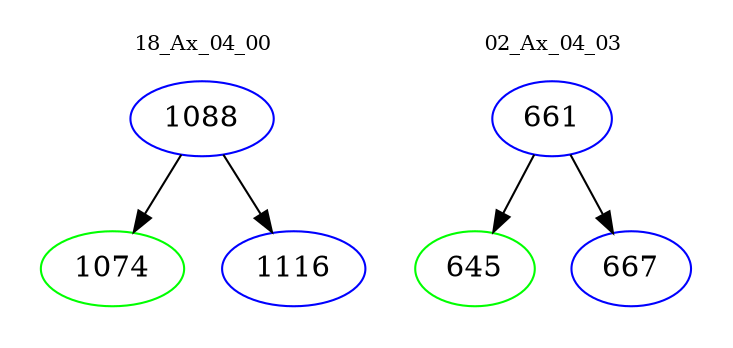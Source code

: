 digraph{
subgraph cluster_0 {
color = white
label = "18_Ax_04_00";
fontsize=10;
T0_1088 [label="1088", color="blue"]
T0_1088 -> T0_1074 [color="black"]
T0_1074 [label="1074", color="green"]
T0_1088 -> T0_1116 [color="black"]
T0_1116 [label="1116", color="blue"]
}
subgraph cluster_1 {
color = white
label = "02_Ax_04_03";
fontsize=10;
T1_661 [label="661", color="blue"]
T1_661 -> T1_645 [color="black"]
T1_645 [label="645", color="green"]
T1_661 -> T1_667 [color="black"]
T1_667 [label="667", color="blue"]
}
}
